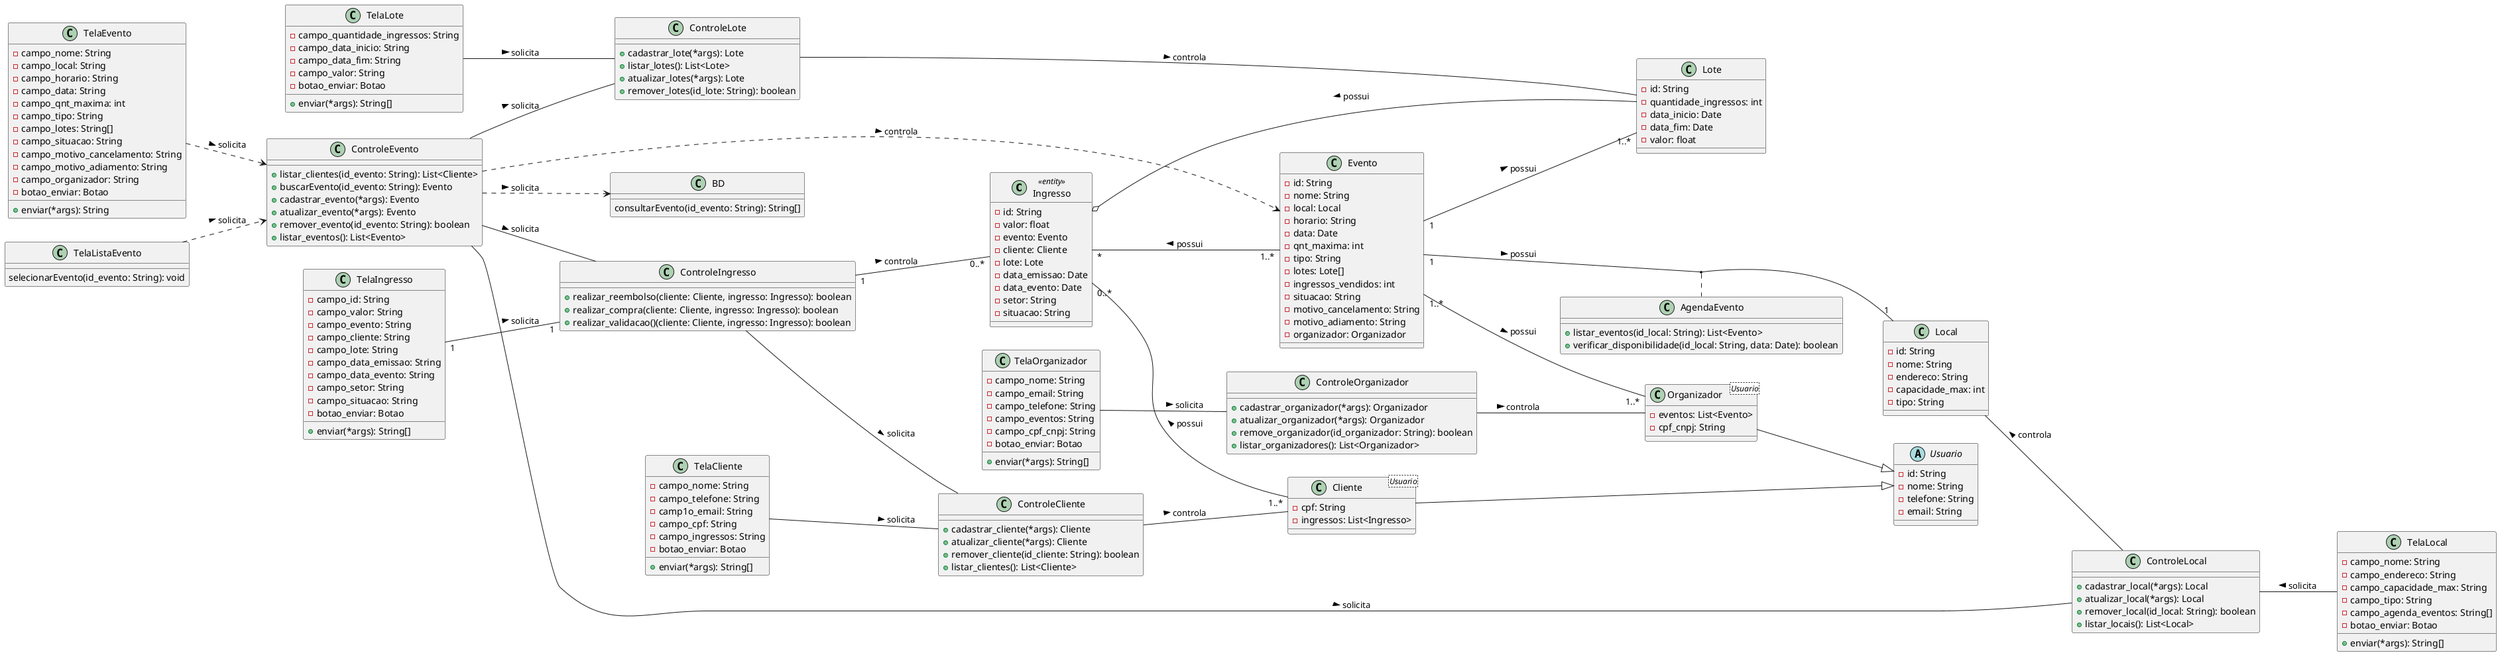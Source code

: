 @startuml
left to right direction

class Ingresso <<entity>>{
    -id: String
    -valor: float
    -evento: Evento
    -cliente: Cliente
    -lote: Lote
    -data_emissao: Date
    -data_evento: Date
    -setor: String
    -situacao: String
}

class TelaIngresso{
    -campo_id: String
    -campo_valor: String
    -campo_evento: String
    -campo_cliente: String
    -campo_lote: String
    -campo_data_emissao: String
    -campo_data_evento: String
    -campo_setor: String
    -campo_situacao: String
    -botao_enviar: Botao
    +enviar(*args): String[]
}

class ControleIngresso{
    +realizar_reembolso(cliente: Cliente, ingresso: Ingresso): boolean
    +realizar_compra(cliente: Cliente, ingresso: Ingresso): boolean
    +realizar_validacao()(cliente: Cliente, ingresso: Ingresso): boolean
}

class Evento{
    -id: String
    -nome: String
    -local: Local
    -horario: String
    -data: Date
    -qnt_maxima: int
    -tipo: String
    -lotes: Lote[]
    -ingressos_vendidos: int
    -situacao: String
    -motivo_cancelamento: String
    -motivo_adiamento: String
    -organizador: Organizador
    
}

class AgendaEvento{
    +listar_eventos(id_local: String): List<Evento>
    +verificar_disponibilidade(id_local: String, data: Date): boolean
}

class TelaEvento{
    -campo_nome: String
    -campo_local: String
    -campo_horario: String
    -campo_data: String
    -campo_qnt_maxima: int
    -campo_tipo: String
    -campo_lotes: String[]
    -campo_situacao: String
    -campo_motivo_cancelamento: String
    -campo_motivo_adiamento: String
    -campo_organizador: String
    -botao_enviar: Botao
    +enviar(*args): String
}

class TelaListaEvento{
    selecionarEvento(id_evento: String): void
}

class ControleEvento{
    +listar_clientes(id_evento: String): List<Cliente>
    +buscarEvento(id_evento: String): Evento
    +cadastrar_evento(*args): Evento
    +atualizar_evento(*args): Evento
    +remover_evento(id_evento: String): boolean
    +listar_eventos(): List<Evento>
}

class BD{
    consultarEvento(id_evento: String): String[]
}


abstract class Usuario{
    -id: String
    -nome: String
    -telefone: String
    -email: String
}
class Cliente<Usuario>{
    -cpf: String
    -ingressos: List<Ingresso>
}

class TelaCliente{
    -campo_nome: String
    -campo_telefone: String
    -camp1o_email: String
    -campo_cpf: String
    -campo_ingressos: String
    -botao_enviar: Botao
    +enviar(*args): String[]
}

class ControleCliente{
    +cadastrar_cliente(*args): Cliente
    +atualizar_cliente(*args): Cliente
    +remover_cliente(id_cliente: String): boolean
    +listar_clientes(): List<Cliente>
}

class Organizador<Usuario>{
    -eventos: List<Evento>
    -cpf_cnpj: String
}

class TelaOrganizador{
    -campo_nome: String
    -campo_email: String
    -campo_telefone: String
    -campo_eventos: String
    -campo_cpf_cnpj: String
    -botao_enviar: Botao
    +enviar(*args): String[]
}

class ControleOrganizador{
    +cadastrar_organizador(*args): Organizador
    +atualizar_organizador(*args): Organizador
    +remove_organizador(id_organizador: String): boolean
    +listar_organizadores(): List<Organizador>
}

class Lote{
    -id: String
    -quantidade_ingressos: int
    -data_inicio: Date
    -data_fim: Date
    -valor: float
}

class TelaLote{
    -campo_quantidade_ingressos: String
    -campo_data_inicio: String
    -campo_data_fim: String
    -campo_valor: String
    -botao_enviar: Botao
    +enviar(*args): String[]
}

class ControleLote{
    +cadastrar_lote(*args): Lote
    +listar_lotes(): List<Lote>
    +atualizar_lotes(*args): Lote 
    +remover_lotes(id_lote: String): boolean
}

class Local{
    -id: String
    -nome: String
    -endereco: String
    -capacidade_max: int
    -tipo: String
}

class TelaLocal{
    -campo_nome: String
    -campo_endereco: String
    -campo_capacidade_max: String
    -campo_tipo: String
    -campo_agenda_eventos: String[]
    -botao_enviar: Botao
    +enviar(*args): String[]
}

class ControleLocal{
    +cadastrar_local(*args): Local
    +atualizar_local(*args): Local
    +remover_local(id_local: String): boolean
    +listar_locais(): List<Local>
}

Ingresso "0..*"--"1..*" Cliente: < possui
Ingresso o-- Lote: < possui
Ingresso "*"--"1..*" Evento: < possui

Evento "1"--"1" Local: possui >
(Evento, Local) .. AgendaEvento
Evento "1"--"1..*" Lote: possui >
Evento "1..*"--"1..*" Organizador: possui >

TelaIngresso "1"--"1" ControleIngresso: solicita > 
ControleIngresso "1"--"0..*" Ingresso: controla >

TelaCliente -- ControleCliente: solicita >
ControleCliente -- Cliente: controla >

TelaLote -- ControleLote: solicita >
ControleLote -- Lote: controla >

TelaEvento ..> ControleEvento: solicita >
ControleEvento ..> Evento: controla >
ControleEvento ..> BD: solicita >

TelaListaEvento ..> ControleEvento: solicita >

TelaLocal -up- ControleLocal: solicita >
ControleLocal -up- Local: controla >

TelaOrganizador -- ControleOrganizador: solicita >
ControleOrganizador -- Organizador: controla >

Cliente --|> Usuario
Organizador --|> Usuario

ControleEvento -- ControleIngresso: solicita >
ControleIngresso -- ControleCliente: solicita >

ControleEvento -- ControleLocal: solicita >
ControleEvento -- ControleLote: solicita >



@enduml